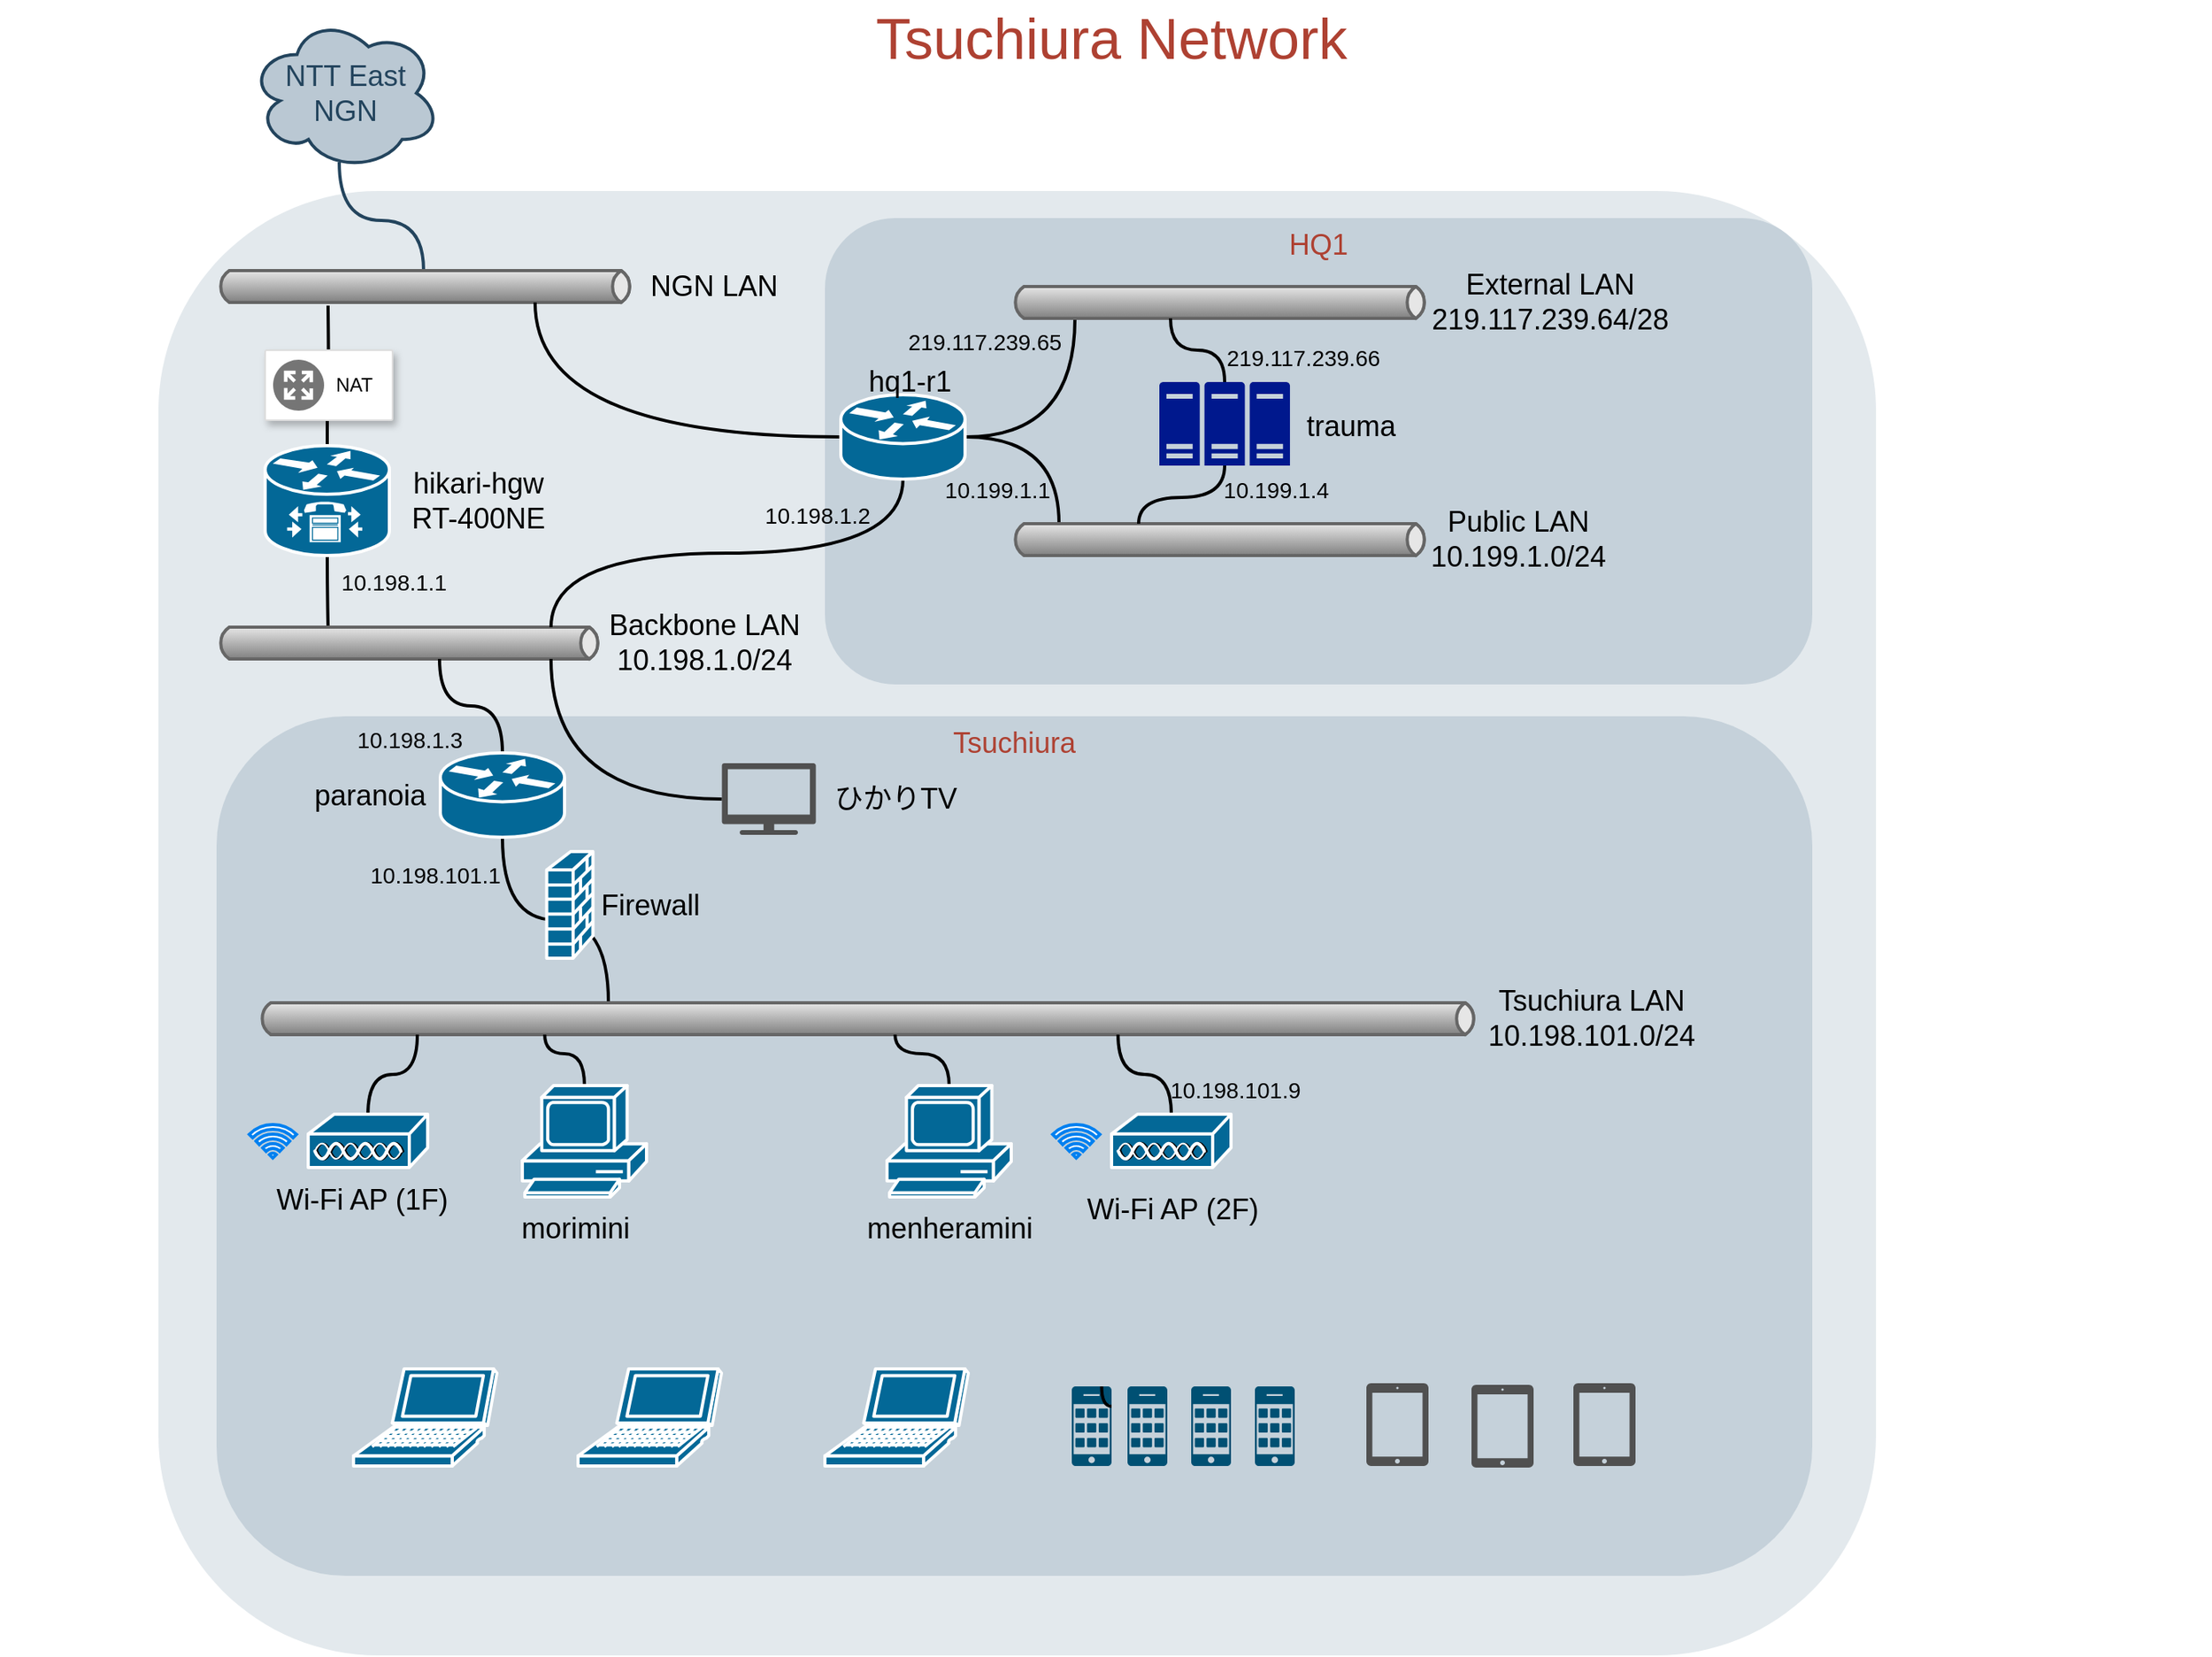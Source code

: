 <mxfile version="20.2.3" type="github">
  <diagram id="a45cf8ec-cd66-6f27-3ac3-be6e809c9e4a" name="Page-1">
    <mxGraphModel dx="1426" dy="820" grid="1" gridSize="10" guides="1" tooltips="1" connect="1" arrows="1" fold="1" page="1" pageScale="1" pageWidth="827" pageHeight="1169" background="none" math="0" shadow="0">
      <root>
        <mxCell id="0" />
        <mxCell id="1" parent="0" />
        <mxCell id="3" value="" style="rounded=1;whiteSpace=wrap;html=1;shadow=0;strokeColor=none;fillColor=#BAC8D3;gradientColor=none;fontSize=18;fontColor=#F08705;opacity=40;fontStyle=0;strokeWidth=3;" parent="1" vertex="1">
          <mxGeometry x="221.5" y="170" width="1078.5" height="920" as="geometry" />
        </mxCell>
        <mxCell id="4" value="HQ1" style="rounded=1;whiteSpace=wrap;html=1;shadow=0;strokeColor=none;fillColor=#BAC8D3;gradientColor=none;fontSize=18;fontColor=#AE4132;verticalAlign=top;opacity=70;fontStyle=0;strokeWidth=3;" parent="1" vertex="1">
          <mxGeometry x="640" y="187" width="620" height="293" as="geometry" />
        </mxCell>
        <mxCell id="5" value="Tsuchiura" style="rounded=1;whiteSpace=wrap;html=1;shadow=0;strokeColor=none;fillColor=#BAC8D3;gradientColor=none;fontSize=18;fontColor=#AE4132;verticalAlign=top;fontStyle=0;opacity=70;strokeWidth=3;" parent="1" vertex="1">
          <mxGeometry x="258" y="500" width="1002" height="540" as="geometry" />
        </mxCell>
        <mxCell id="49" value="&lt;div&gt;NTT East&lt;/div&gt;&lt;div&gt;NGN&lt;br&gt;&lt;/div&gt;" style="ellipse;shape=cloud;whiteSpace=wrap;html=1;shadow=0;strokeColor=#23445D;fillColor=#BAC8D3;gradientColor=none;fontSize=18;fontColor=#23445D;fontStyle=0;gradientDirection=north;strokeWidth=2;" parent="1" vertex="1">
          <mxGeometry x="278.5" y="60" width="120" height="97" as="geometry" />
        </mxCell>
        <mxCell id="115" style="edgeStyle=orthogonalEdgeStyle;html=1;startArrow=none;startFill=0;endArrow=none;endFill=0;fontSize=18;fontColor=#F08705;strokeColor=#23445D;strokeWidth=2;fontStyle=0;entryX=0.471;entryY=0.948;entryDx=0;entryDy=0;entryPerimeter=0;exitX=0;exitY=0;exitDx=130;exitDy=0;exitPerimeter=0;curved=1;" parent="1" source="m5FgOGLgWKNUPv2Rc4Aq-174" target="49" edge="1">
          <mxGeometry relative="1" as="geometry">
            <mxPoint x="330" y="260" as="sourcePoint" />
            <mxPoint x="271.5" y="226.5" as="targetPoint" />
          </mxGeometry>
        </mxCell>
        <mxCell id="168" value="Tsuchiura Network" style="text;html=1;strokeColor=none;fillColor=none;align=center;verticalAlign=middle;whiteSpace=wrap;overflow=hidden;shadow=0;fontSize=36;fontColor=#AE4132;fontStyle=0" parent="1" vertex="1">
          <mxGeometry x="130" y="50" width="1380" height="45" as="geometry" />
        </mxCell>
        <mxCell id="171" style="edgeStyle=orthogonalEdgeStyle;rounded=0;jumpStyle=none;html=1;exitX=0;exitY=0.5;entryX=0;entryY=0.5;shadow=0;labelBackgroundColor=none;startArrow=none;startFill=0;endArrow=classic;endFill=1;endSize=6;jettySize=auto;orthogonalLoop=1;strokeColor=#23445D;strokeWidth=2;fillColor=#F08705;fontFamily=Helvetica;fontSize=14;fontColor=#F08705;align=left;fontStyle=0" parent="1" source="168" target="168" edge="1">
          <mxGeometry relative="1" as="geometry" />
        </mxCell>
        <mxCell id="m5FgOGLgWKNUPv2Rc4Aq-177" style="edgeStyle=orthogonalEdgeStyle;orthogonalLoop=1;jettySize=auto;html=1;entryX=0;entryY=1;entryDx=70;entryDy=0;entryPerimeter=0;fontSize=18;endArrow=none;endFill=0;strokeWidth=2;curved=1;" edge="1" parent="1" source="m5FgOGLgWKNUPv2Rc4Aq-173">
          <mxGeometry relative="1" as="geometry">
            <mxPoint x="327.5" y="275.5" as="sourcePoint" />
            <mxPoint x="328" y="242" as="targetPoint" />
          </mxGeometry>
        </mxCell>
        <mxCell id="m5FgOGLgWKNUPv2Rc4Aq-180" style="edgeStyle=orthogonalEdgeStyle;orthogonalLoop=1;jettySize=auto;html=1;exitX=0.5;exitY=1;exitDx=0;exitDy=0;exitPerimeter=0;entryX=0;entryY=0;entryDx=70;entryDy=0;entryPerimeter=0;fontSize=18;endArrow=none;endFill=0;strokeWidth=2;curved=1;" edge="1" parent="1" source="m5FgOGLgWKNUPv2Rc4Aq-173" target="m5FgOGLgWKNUPv2Rc4Aq-179">
          <mxGeometry relative="1" as="geometry" />
        </mxCell>
        <mxCell id="m5FgOGLgWKNUPv2Rc4Aq-173" value="" style="shape=mxgraph.cisco.routers.ip_telephony_router;sketch=0;html=1;pointerEvents=1;dashed=0;fillColor=#036897;strokeColor=#ffffff;strokeWidth=2;verticalLabelPosition=bottom;verticalAlign=top;align=center;outlineConnect=0;" vertex="1" parent="1">
          <mxGeometry x="288.5" y="330" width="78" height="69" as="geometry" />
        </mxCell>
        <mxCell id="m5FgOGLgWKNUPv2Rc4Aq-174" value="" style="strokeWidth=2;strokeColor=#666666;dashed=0;align=center;html=1;fontSize=8;shape=mxgraph.eip.messageChannel;shadow=0;fillColor=#FFFFFF;gradientColor=none;fontColor=#F08705;fontStyle=0" vertex="1" parent="1">
          <mxGeometry x="258" y="220" width="262" height="20" as="geometry" />
        </mxCell>
        <mxCell id="m5FgOGLgWKNUPv2Rc4Aq-176" value="&lt;font style=&quot;font-size: 18px;&quot;&gt;NGN LAN&lt;/font&gt;" style="text;html=1;resizable=0;autosize=1;align=center;verticalAlign=middle;points=[];fillColor=none;strokeColor=none;rounded=0;" vertex="1" parent="1">
          <mxGeometry x="520" y="210" width="100" height="40" as="geometry" />
        </mxCell>
        <mxCell id="m5FgOGLgWKNUPv2Rc4Aq-179" value="" style="strokeWidth=2;strokeColor=#666666;dashed=0;align=center;html=1;fontSize=8;shape=mxgraph.eip.messageChannel;shadow=0;fillColor=#FFFFFF;gradientColor=none;fontColor=#F08705;fontStyle=0" vertex="1" parent="1">
          <mxGeometry x="258" y="444" width="242" height="20" as="geometry" />
        </mxCell>
        <mxCell id="m5FgOGLgWKNUPv2Rc4Aq-184" style="edgeStyle=orthogonalEdgeStyle;curved=1;orthogonalLoop=1;jettySize=auto;html=1;exitX=0;exitY=0.5;exitDx=0;exitDy=0;exitPerimeter=0;entryX=0;entryY=1;entryDx=200;entryDy=0;entryPerimeter=0;fontSize=18;endArrow=none;endFill=0;strokeWidth=2;" edge="1" parent="1" source="m5FgOGLgWKNUPv2Rc4Aq-183" target="m5FgOGLgWKNUPv2Rc4Aq-174">
          <mxGeometry relative="1" as="geometry" />
        </mxCell>
        <mxCell id="m5FgOGLgWKNUPv2Rc4Aq-185" style="edgeStyle=orthogonalEdgeStyle;curved=1;orthogonalLoop=1;jettySize=auto;html=1;exitX=0.5;exitY=1;exitDx=0;exitDy=0;exitPerimeter=0;entryX=0;entryY=0;entryDx=210;entryDy=0;entryPerimeter=0;fontSize=18;endArrow=none;endFill=0;strokeWidth=2;" edge="1" parent="1" source="m5FgOGLgWKNUPv2Rc4Aq-183" target="m5FgOGLgWKNUPv2Rc4Aq-179">
          <mxGeometry relative="1" as="geometry" />
        </mxCell>
        <mxCell id="m5FgOGLgWKNUPv2Rc4Aq-208" style="edgeStyle=orthogonalEdgeStyle;curved=1;orthogonalLoop=1;jettySize=auto;html=1;exitX=1;exitY=0.5;exitDx=0;exitDy=0;exitPerimeter=0;entryX=0;entryY=1;entryDx=40;entryDy=0;entryPerimeter=0;fontSize=18;endArrow=none;endFill=0;strokeWidth=2;" edge="1" parent="1" source="m5FgOGLgWKNUPv2Rc4Aq-183" target="m5FgOGLgWKNUPv2Rc4Aq-206">
          <mxGeometry relative="1" as="geometry" />
        </mxCell>
        <mxCell id="m5FgOGLgWKNUPv2Rc4Aq-217" style="edgeStyle=orthogonalEdgeStyle;curved=1;orthogonalLoop=1;jettySize=auto;html=1;exitX=1;exitY=0.5;exitDx=0;exitDy=0;exitPerimeter=0;entryX=0;entryY=0;entryDx=30;entryDy=0;entryPerimeter=0;fontSize=18;endArrow=none;endFill=0;strokeWidth=2;" edge="1" parent="1" source="m5FgOGLgWKNUPv2Rc4Aq-183" target="m5FgOGLgWKNUPv2Rc4Aq-215">
          <mxGeometry relative="1" as="geometry" />
        </mxCell>
        <mxCell id="m5FgOGLgWKNUPv2Rc4Aq-183" value="" style="shape=mxgraph.cisco.routers.router;sketch=0;html=1;pointerEvents=1;dashed=0;fillColor=#036897;strokeColor=#ffffff;strokeWidth=2;verticalLabelPosition=bottom;verticalAlign=top;align=center;outlineConnect=0;fontSize=18;" vertex="1" parent="1">
          <mxGeometry x="650" y="298" width="78" height="53" as="geometry" />
        </mxCell>
        <mxCell id="m5FgOGLgWKNUPv2Rc4Aq-187" style="edgeStyle=orthogonalEdgeStyle;curved=1;orthogonalLoop=1;jettySize=auto;html=1;entryX=0;entryY=1;entryDx=140;entryDy=0;entryPerimeter=0;fontSize=18;endArrow=none;endFill=0;strokeWidth=2;" edge="1" parent="1" source="m5FgOGLgWKNUPv2Rc4Aq-186" target="m5FgOGLgWKNUPv2Rc4Aq-179">
          <mxGeometry relative="1" as="geometry" />
        </mxCell>
        <mxCell id="m5FgOGLgWKNUPv2Rc4Aq-189" style="edgeStyle=orthogonalEdgeStyle;curved=1;orthogonalLoop=1;jettySize=auto;html=1;exitX=0.5;exitY=1;exitDx=0;exitDy=0;exitPerimeter=0;entryX=0;entryY=0;entryDx=220;entryDy=0;entryPerimeter=0;fontSize=18;endArrow=none;endFill=0;strokeWidth=2;" edge="1" parent="1" source="m5FgOGLgWKNUPv2Rc4Aq-186" target="m5FgOGLgWKNUPv2Rc4Aq-188">
          <mxGeometry relative="1" as="geometry" />
        </mxCell>
        <mxCell id="m5FgOGLgWKNUPv2Rc4Aq-186" value="" style="shape=mxgraph.cisco.routers.router;sketch=0;html=1;pointerEvents=1;dashed=0;fillColor=#036897;strokeColor=#ffffff;strokeWidth=2;verticalLabelPosition=bottom;verticalAlign=top;align=center;outlineConnect=0;fontSize=18;" vertex="1" parent="1">
          <mxGeometry x="398.5" y="523" width="78" height="53" as="geometry" />
        </mxCell>
        <mxCell id="m5FgOGLgWKNUPv2Rc4Aq-188" value="" style="strokeWidth=2;strokeColor=#666666;dashed=0;align=center;html=1;fontSize=8;shape=mxgraph.eip.messageChannel;shadow=0;fillColor=#FFFFFF;gradientColor=none;fontColor=#F08705;fontStyle=0" vertex="1" parent="1">
          <mxGeometry x="284.05" y="680" width="765.95" height="20" as="geometry" />
        </mxCell>
        <mxCell id="m5FgOGLgWKNUPv2Rc4Aq-190" value="&lt;div&gt;&lt;font style=&quot;font-size: 18px;&quot;&gt;Tsuchiura LAN&lt;/font&gt;&lt;/div&gt;&lt;div&gt;&lt;font style=&quot;font-size: 18px;&quot;&gt;10.198.101.0/24&lt;br&gt;&lt;/font&gt;&lt;/div&gt;" style="text;html=1;resizable=0;autosize=1;align=center;verticalAlign=middle;points=[];fillColor=none;strokeColor=none;rounded=0;" vertex="1" parent="1">
          <mxGeometry x="1046" y="660" width="150" height="60" as="geometry" />
        </mxCell>
        <mxCell id="m5FgOGLgWKNUPv2Rc4Aq-192" value="&lt;div&gt;&lt;font style=&quot;font-size: 18px;&quot;&gt;Backbone LAN&lt;/font&gt;&lt;/div&gt;&lt;div&gt;&lt;font style=&quot;font-size: 18px;&quot;&gt;10.198.1.0/24&lt;br&gt;&lt;/font&gt;&lt;/div&gt;" style="text;html=1;resizable=0;autosize=1;align=center;verticalAlign=middle;points=[];fillColor=none;strokeColor=none;rounded=0;" vertex="1" parent="1">
          <mxGeometry x="494.3" y="424" width="140" height="60" as="geometry" />
        </mxCell>
        <mxCell id="m5FgOGLgWKNUPv2Rc4Aq-199" style="edgeStyle=orthogonalEdgeStyle;curved=1;orthogonalLoop=1;jettySize=auto;html=1;exitX=0.5;exitY=0;exitDx=0;exitDy=0;exitPerimeter=0;entryX=0;entryY=1;entryDx=100;entryDy=0;entryPerimeter=0;fontSize=18;endArrow=none;endFill=0;strokeWidth=2;" edge="1" parent="1" source="m5FgOGLgWKNUPv2Rc4Aq-194" target="m5FgOGLgWKNUPv2Rc4Aq-188">
          <mxGeometry relative="1" as="geometry" />
        </mxCell>
        <mxCell id="m5FgOGLgWKNUPv2Rc4Aq-194" value="" style="shape=mxgraph.cisco.misc.access_point;html=1;pointerEvents=1;dashed=0;fillColor=#036897;strokeColor=#ffffff;strokeWidth=2;verticalLabelPosition=bottom;verticalAlign=top;align=center;outlineConnect=0;fontSize=18;" vertex="1" parent="1">
          <mxGeometry x="315.55" y="750" width="75" height="34" as="geometry" />
        </mxCell>
        <mxCell id="m5FgOGLgWKNUPv2Rc4Aq-197" value="" style="html=1;verticalLabelPosition=bottom;align=center;labelBackgroundColor=#ffffff;verticalAlign=top;strokeWidth=2;strokeColor=#0080F0;shadow=0;dashed=0;shape=mxgraph.ios7.icons.wifi;pointerEvents=1;fontSize=18;" vertex="1" parent="1">
          <mxGeometry x="278.5" y="756.5" width="29.7" height="21" as="geometry" />
        </mxCell>
        <mxCell id="m5FgOGLgWKNUPv2Rc4Aq-198" value="Wi-Fi AP (1F)" style="text;html=1;resizable=0;autosize=1;align=center;verticalAlign=middle;points=[];fillColor=none;strokeColor=none;rounded=0;fontSize=18;" vertex="1" parent="1">
          <mxGeometry x="284.05" y="784" width="130" height="40" as="geometry" />
        </mxCell>
        <mxCell id="m5FgOGLgWKNUPv2Rc4Aq-232" style="edgeStyle=orthogonalEdgeStyle;curved=1;orthogonalLoop=1;jettySize=auto;html=1;exitX=0.5;exitY=0;exitDx=0;exitDy=0;exitPerimeter=0;entryX=0;entryY=1;entryDx=540;entryDy=0;entryPerimeter=0;fontSize=18;endArrow=none;endFill=0;strokeWidth=2;" edge="1" parent="1" source="m5FgOGLgWKNUPv2Rc4Aq-200" target="m5FgOGLgWKNUPv2Rc4Aq-188">
          <mxGeometry relative="1" as="geometry" />
        </mxCell>
        <mxCell id="m5FgOGLgWKNUPv2Rc4Aq-200" value="" style="shape=mxgraph.cisco.misc.access_point;html=1;pointerEvents=1;dashed=0;fillColor=#036897;strokeColor=#ffffff;strokeWidth=2;verticalLabelPosition=bottom;verticalAlign=top;align=center;outlineConnect=0;fontSize=18;" vertex="1" parent="1">
          <mxGeometry x="820" y="750" width="75" height="34" as="geometry" />
        </mxCell>
        <mxCell id="m5FgOGLgWKNUPv2Rc4Aq-202" value="Wi-Fi AP (2F)" style="text;html=1;resizable=0;autosize=1;align=center;verticalAlign=middle;points=[];fillColor=none;strokeColor=none;rounded=0;fontSize=18;" vertex="1" parent="1">
          <mxGeometry x="792.5" y="790" width="130" height="40" as="geometry" />
        </mxCell>
        <mxCell id="m5FgOGLgWKNUPv2Rc4Aq-203" value="" style="html=1;verticalLabelPosition=bottom;align=center;labelBackgroundColor=#ffffff;verticalAlign=top;strokeWidth=2;strokeColor=#0080F0;shadow=0;dashed=0;shape=mxgraph.ios7.icons.wifi;pointerEvents=1;fontSize=18;" vertex="1" parent="1">
          <mxGeometry x="783" y="756.5" width="29.7" height="21" as="geometry" />
        </mxCell>
        <mxCell id="m5FgOGLgWKNUPv2Rc4Aq-204" value="&lt;font style=&quot;font-size: 18px;&quot;&gt;paranoia&lt;/font&gt;" style="text;html=1;resizable=0;autosize=1;align=center;verticalAlign=middle;points=[];fillColor=none;strokeColor=none;rounded=0;" vertex="1" parent="1">
          <mxGeometry x="308.5" y="529.5" width="90" height="40" as="geometry" />
        </mxCell>
        <mxCell id="m5FgOGLgWKNUPv2Rc4Aq-205" value="hq1-r1" style="text;html=1;resizable=0;autosize=1;align=center;verticalAlign=middle;points=[];fillColor=none;strokeColor=none;rounded=0;fontSize=18;" vertex="1" parent="1">
          <mxGeometry x="653" y="270" width="80" height="40" as="geometry" />
        </mxCell>
        <mxCell id="m5FgOGLgWKNUPv2Rc4Aq-206" value="" style="strokeWidth=2;strokeColor=#666666;dashed=0;align=center;html=1;fontSize=8;shape=mxgraph.eip.messageChannel;shadow=0;fillColor=#FFFFFF;gradientColor=none;fontColor=#F08705;fontStyle=0" vertex="1" parent="1">
          <mxGeometry x="757" y="230" width="262" height="20" as="geometry" />
        </mxCell>
        <mxCell id="m5FgOGLgWKNUPv2Rc4Aq-207" value="&lt;div&gt;External LAN&lt;/div&gt;&lt;div&gt;219.117.239.64/28&lt;br&gt;&lt;/div&gt;" style="text;html=1;resizable=0;autosize=1;align=center;verticalAlign=middle;points=[];fillColor=none;strokeColor=none;rounded=0;fontSize=18;" vertex="1" parent="1">
          <mxGeometry x="1010" y="210" width="170" height="60" as="geometry" />
        </mxCell>
        <mxCell id="m5FgOGLgWKNUPv2Rc4Aq-209" value="&lt;div&gt;hikari-hgw&lt;/div&gt;&lt;div&gt;RT-400NE&lt;br&gt;&lt;/div&gt;" style="text;html=1;resizable=0;autosize=1;align=center;verticalAlign=middle;points=[];fillColor=none;strokeColor=none;rounded=0;fontSize=18;" vertex="1" parent="1">
          <mxGeometry x="366.5" y="334.5" width="110" height="60" as="geometry" />
        </mxCell>
        <mxCell id="m5FgOGLgWKNUPv2Rc4Aq-210" value="" style="shape=mxgraph.cisco.security.firewall;sketch=0;html=1;pointerEvents=1;dashed=0;fillColor=#036897;strokeColor=#ffffff;strokeWidth=2;verticalLabelPosition=bottom;verticalAlign=top;align=center;outlineConnect=0;fontSize=18;" vertex="1" parent="1">
          <mxGeometry x="465.3" y="585" width="29" height="67" as="geometry" />
        </mxCell>
        <mxCell id="m5FgOGLgWKNUPv2Rc4Aq-211" value="" style="strokeColor=#dddddd;shadow=1;strokeWidth=1;rounded=1;absoluteArcSize=1;arcSize=2;fontSize=18;" vertex="1" parent="1">
          <mxGeometry x="288.5" y="270" width="80" height="44" as="geometry" />
        </mxCell>
        <mxCell id="m5FgOGLgWKNUPv2Rc4Aq-212" value="NAT" style="sketch=0;dashed=0;connectable=0;html=1;fillColor=#757575;strokeColor=none;shape=mxgraph.gcp2.nat;part=1;labelPosition=right;verticalLabelPosition=middle;align=left;verticalAlign=middle;spacingLeft=5;fontSize=12;" vertex="1" parent="m5FgOGLgWKNUPv2Rc4Aq-211">
          <mxGeometry y="0.5" width="32" height="32" relative="1" as="geometry">
            <mxPoint x="5" y="-16" as="offset" />
          </mxGeometry>
        </mxCell>
        <mxCell id="m5FgOGLgWKNUPv2Rc4Aq-214" value="&lt;font style=&quot;font-size: 14px;&quot;&gt;10.198.1.1&lt;/font&gt;" style="text;html=1;resizable=0;autosize=1;align=center;verticalAlign=middle;points=[];fillColor=none;strokeColor=none;rounded=0;fontSize=18;" vertex="1" parent="1">
          <mxGeometry x="324" y="394.5" width="90" height="40" as="geometry" />
        </mxCell>
        <mxCell id="m5FgOGLgWKNUPv2Rc4Aq-215" value="" style="strokeWidth=2;strokeColor=#666666;dashed=0;align=center;html=1;fontSize=8;shape=mxgraph.eip.messageChannel;shadow=0;fillColor=#FFFFFF;gradientColor=none;fontColor=#F08705;fontStyle=0" vertex="1" parent="1">
          <mxGeometry x="757" y="379" width="262" height="20" as="geometry" />
        </mxCell>
        <mxCell id="m5FgOGLgWKNUPv2Rc4Aq-216" value="&lt;div&gt;Public LAN&lt;/div&gt;&lt;div&gt;10.199.1.0/24&lt;br&gt;&lt;/div&gt;" style="text;html=1;resizable=0;autosize=1;align=center;verticalAlign=middle;points=[];fillColor=none;strokeColor=none;rounded=0;fontSize=18;" vertex="1" parent="1">
          <mxGeometry x="1010" y="359" width="130" height="60" as="geometry" />
        </mxCell>
        <mxCell id="m5FgOGLgWKNUPv2Rc4Aq-219" style="edgeStyle=orthogonalEdgeStyle;curved=1;orthogonalLoop=1;jettySize=auto;html=1;exitX=0.5;exitY=0;exitDx=0;exitDy=0;exitPerimeter=0;entryX=0;entryY=1;entryDx=100;entryDy=0;entryPerimeter=0;fontSize=18;endArrow=none;endFill=0;strokeWidth=2;" edge="1" parent="1" source="m5FgOGLgWKNUPv2Rc4Aq-218" target="m5FgOGLgWKNUPv2Rc4Aq-206">
          <mxGeometry relative="1" as="geometry" />
        </mxCell>
        <mxCell id="m5FgOGLgWKNUPv2Rc4Aq-220" style="edgeStyle=orthogonalEdgeStyle;curved=1;orthogonalLoop=1;jettySize=auto;html=1;exitX=0.5;exitY=1;exitDx=0;exitDy=0;exitPerimeter=0;entryX=0;entryY=0;entryDx=80;entryDy=0;entryPerimeter=0;fontSize=18;endArrow=none;endFill=0;strokeWidth=2;" edge="1" parent="1" source="m5FgOGLgWKNUPv2Rc4Aq-218" target="m5FgOGLgWKNUPv2Rc4Aq-215">
          <mxGeometry relative="1" as="geometry" />
        </mxCell>
        <mxCell id="m5FgOGLgWKNUPv2Rc4Aq-218" value="" style="sketch=0;aspect=fixed;pointerEvents=1;shadow=0;dashed=0;html=1;strokeColor=none;labelPosition=center;verticalLabelPosition=bottom;verticalAlign=top;align=center;fillColor=#00188D;shape=mxgraph.mscae.enterprise.server_farm;fontSize=18;" vertex="1" parent="1">
          <mxGeometry x="850" y="290" width="82.03" height="52.5" as="geometry" />
        </mxCell>
        <mxCell id="m5FgOGLgWKNUPv2Rc4Aq-221" value="trauma" style="text;html=1;resizable=0;autosize=1;align=center;verticalAlign=middle;points=[];fillColor=none;strokeColor=none;rounded=0;fontSize=18;" vertex="1" parent="1">
          <mxGeometry x="930" y="298" width="80" height="40" as="geometry" />
        </mxCell>
        <mxCell id="m5FgOGLgWKNUPv2Rc4Aq-233" style="edgeStyle=orthogonalEdgeStyle;curved=1;orthogonalLoop=1;jettySize=auto;html=1;exitX=0.5;exitY=0;exitDx=0;exitDy=0;exitPerimeter=0;entryX=0;entryY=1;entryDx=180;entryDy=0;entryPerimeter=0;fontSize=18;endArrow=none;endFill=0;strokeWidth=2;" edge="1" parent="1" source="m5FgOGLgWKNUPv2Rc4Aq-222" target="m5FgOGLgWKNUPv2Rc4Aq-188">
          <mxGeometry relative="1" as="geometry" />
        </mxCell>
        <mxCell id="m5FgOGLgWKNUPv2Rc4Aq-222" value="" style="shape=mxgraph.cisco.computers_and_peripherals.pc;sketch=0;html=1;pointerEvents=1;dashed=0;fillColor=#036897;strokeColor=#ffffff;strokeWidth=2;verticalLabelPosition=bottom;verticalAlign=top;align=center;outlineConnect=0;fontSize=18;" vertex="1" parent="1">
          <mxGeometry x="450" y="732" width="78" height="70" as="geometry" />
        </mxCell>
        <mxCell id="m5FgOGLgWKNUPv2Rc4Aq-231" style="edgeStyle=orthogonalEdgeStyle;curved=1;orthogonalLoop=1;jettySize=auto;html=1;exitX=0.5;exitY=0;exitDx=0;exitDy=0;exitPerimeter=0;entryX=0;entryY=1;entryDx=400;entryDy=0;entryPerimeter=0;fontSize=18;endArrow=none;endFill=0;strokeWidth=2;" edge="1" parent="1" source="m5FgOGLgWKNUPv2Rc4Aq-224" target="m5FgOGLgWKNUPv2Rc4Aq-188">
          <mxGeometry relative="1" as="geometry" />
        </mxCell>
        <mxCell id="m5FgOGLgWKNUPv2Rc4Aq-224" value="" style="shape=mxgraph.cisco.computers_and_peripherals.pc;sketch=0;html=1;pointerEvents=1;dashed=0;fillColor=#036897;strokeColor=#ffffff;strokeWidth=2;verticalLabelPosition=bottom;verticalAlign=top;align=center;outlineConnect=0;fontSize=18;" vertex="1" parent="1">
          <mxGeometry x="679" y="732" width="78" height="70" as="geometry" />
        </mxCell>
        <mxCell id="m5FgOGLgWKNUPv2Rc4Aq-225" value="morimini" style="text;html=1;resizable=0;autosize=1;align=center;verticalAlign=middle;points=[];fillColor=none;strokeColor=none;rounded=0;fontSize=18;" vertex="1" parent="1">
          <mxGeometry x="438" y="802" width="90" height="40" as="geometry" />
        </mxCell>
        <mxCell id="m5FgOGLgWKNUPv2Rc4Aq-226" value="menheramini" style="text;html=1;resizable=0;autosize=1;align=center;verticalAlign=middle;points=[];fillColor=none;strokeColor=none;rounded=0;fontSize=18;" vertex="1" parent="1">
          <mxGeometry x="653" y="802" width="130" height="40" as="geometry" />
        </mxCell>
        <mxCell id="m5FgOGLgWKNUPv2Rc4Aq-229" style="edgeStyle=orthogonalEdgeStyle;curved=1;orthogonalLoop=1;jettySize=auto;html=1;entryX=0;entryY=1;entryDx=210;entryDy=0;entryPerimeter=0;fontSize=18;endArrow=none;endFill=0;strokeWidth=2;" edge="1" parent="1" source="m5FgOGLgWKNUPv2Rc4Aq-227" target="m5FgOGLgWKNUPv2Rc4Aq-179">
          <mxGeometry relative="1" as="geometry" />
        </mxCell>
        <mxCell id="m5FgOGLgWKNUPv2Rc4Aq-227" value="" style="sketch=0;pointerEvents=1;shadow=0;dashed=0;html=1;strokeColor=none;fillColor=#505050;labelPosition=center;verticalLabelPosition=bottom;verticalAlign=top;outlineConnect=0;align=center;shape=mxgraph.office.devices.tv;fontSize=18;" vertex="1" parent="1">
          <mxGeometry x="575.3" y="529.5" width="59" height="45" as="geometry" />
        </mxCell>
        <mxCell id="m5FgOGLgWKNUPv2Rc4Aq-230" value="ひかりTV" style="text;html=1;resizable=0;autosize=1;align=center;verticalAlign=middle;points=[];fillColor=none;strokeColor=none;rounded=0;fontSize=18;" vertex="1" parent="1">
          <mxGeometry x="634.3" y="532" width="100" height="40" as="geometry" />
        </mxCell>
        <mxCell id="m5FgOGLgWKNUPv2Rc4Aq-234" value="" style="shape=mxgraph.cisco.computers_and_peripherals.laptop;html=1;pointerEvents=1;dashed=0;fillColor=#036897;strokeColor=#ffffff;strokeWidth=2;verticalLabelPosition=bottom;verticalAlign=top;align=center;outlineConnect=0;fontSize=18;" vertex="1" parent="1">
          <mxGeometry x="344" y="910" width="90" height="61" as="geometry" />
        </mxCell>
        <mxCell id="m5FgOGLgWKNUPv2Rc4Aq-235" value="" style="shape=mxgraph.cisco.computers_and_peripherals.laptop;html=1;pointerEvents=1;dashed=0;fillColor=#036897;strokeColor=#ffffff;strokeWidth=2;verticalLabelPosition=bottom;verticalAlign=top;align=center;outlineConnect=0;fontSize=18;" vertex="1" parent="1">
          <mxGeometry x="485" y="910" width="90" height="61" as="geometry" />
        </mxCell>
        <mxCell id="m5FgOGLgWKNUPv2Rc4Aq-236" value="" style="shape=mxgraph.cisco.computers_and_peripherals.laptop;html=1;pointerEvents=1;dashed=0;fillColor=#036897;strokeColor=#ffffff;strokeWidth=2;verticalLabelPosition=bottom;verticalAlign=top;align=center;outlineConnect=0;fontSize=18;" vertex="1" parent="1">
          <mxGeometry x="640" y="910" width="90" height="61" as="geometry" />
        </mxCell>
        <mxCell id="m5FgOGLgWKNUPv2Rc4Aq-237" value="" style="sketch=0;points=[[0.015,0.015,0],[0.985,0.015,0],[0.985,0.985,0],[0.015,0.985,0],[0.25,0,0],[0.5,0,0],[0.75,0,0],[1,0.25,0],[1,0.5,0],[1,0.75,0],[0.75,1,0],[0.5,1,0],[0.25,1,0],[0,0.75,0],[0,0.5,0],[0,0.25,0]];verticalLabelPosition=bottom;html=1;verticalAlign=top;aspect=fixed;align=center;pointerEvents=1;shape=mxgraph.cisco19.cell_phone;fillColor=#005073;strokeColor=none;fontSize=18;" vertex="1" parent="1">
          <mxGeometry x="795" y="921" width="25" height="50" as="geometry" />
        </mxCell>
        <mxCell id="m5FgOGLgWKNUPv2Rc4Aq-238" style="edgeStyle=orthogonalEdgeStyle;curved=1;orthogonalLoop=1;jettySize=auto;html=1;exitX=1;exitY=0.25;exitDx=0;exitDy=0;exitPerimeter=0;entryX=0.75;entryY=0;entryDx=0;entryDy=0;entryPerimeter=0;fontSize=18;endArrow=none;endFill=0;strokeWidth=2;" edge="1" parent="1" source="m5FgOGLgWKNUPv2Rc4Aq-237" target="m5FgOGLgWKNUPv2Rc4Aq-237">
          <mxGeometry relative="1" as="geometry" />
        </mxCell>
        <mxCell id="m5FgOGLgWKNUPv2Rc4Aq-239" value="" style="sketch=0;points=[[0.015,0.015,0],[0.985,0.015,0],[0.985,0.985,0],[0.015,0.985,0],[0.25,0,0],[0.5,0,0],[0.75,0,0],[1,0.25,0],[1,0.5,0],[1,0.75,0],[0.75,1,0],[0.5,1,0],[0.25,1,0],[0,0.75,0],[0,0.5,0],[0,0.25,0]];verticalLabelPosition=bottom;html=1;verticalAlign=top;aspect=fixed;align=center;pointerEvents=1;shape=mxgraph.cisco19.cell_phone;fillColor=#005073;strokeColor=none;fontSize=18;" vertex="1" parent="1">
          <mxGeometry x="830" y="921" width="25" height="50" as="geometry" />
        </mxCell>
        <mxCell id="m5FgOGLgWKNUPv2Rc4Aq-240" value="" style="sketch=0;points=[[0.015,0.015,0],[0.985,0.015,0],[0.985,0.985,0],[0.015,0.985,0],[0.25,0,0],[0.5,0,0],[0.75,0,0],[1,0.25,0],[1,0.5,0],[1,0.75,0],[0.75,1,0],[0.5,1,0],[0.25,1,0],[0,0.75,0],[0,0.5,0],[0,0.25,0]];verticalLabelPosition=bottom;html=1;verticalAlign=top;aspect=fixed;align=center;pointerEvents=1;shape=mxgraph.cisco19.cell_phone;fillColor=#005073;strokeColor=none;fontSize=18;" vertex="1" parent="1">
          <mxGeometry x="870" y="921" width="25" height="50" as="geometry" />
        </mxCell>
        <mxCell id="m5FgOGLgWKNUPv2Rc4Aq-241" value="" style="sketch=0;points=[[0.015,0.015,0],[0.985,0.015,0],[0.985,0.985,0],[0.015,0.985,0],[0.25,0,0],[0.5,0,0],[0.75,0,0],[1,0.25,0],[1,0.5,0],[1,0.75,0],[0.75,1,0],[0.5,1,0],[0.25,1,0],[0,0.75,0],[0,0.5,0],[0,0.25,0]];verticalLabelPosition=bottom;html=1;verticalAlign=top;aspect=fixed;align=center;pointerEvents=1;shape=mxgraph.cisco19.cell_phone;fillColor=#005073;strokeColor=none;fontSize=18;" vertex="1" parent="1">
          <mxGeometry x="910" y="921" width="25" height="50" as="geometry" />
        </mxCell>
        <mxCell id="m5FgOGLgWKNUPv2Rc4Aq-242" value="" style="sketch=0;pointerEvents=1;shadow=0;dashed=0;html=1;strokeColor=none;fillColor=#505050;labelPosition=center;verticalLabelPosition=bottom;verticalAlign=top;outlineConnect=0;align=center;shape=mxgraph.office.devices.tablet_ipad;fontSize=18;" vertex="1" parent="1">
          <mxGeometry x="980" y="919" width="39" height="52" as="geometry" />
        </mxCell>
        <mxCell id="m5FgOGLgWKNUPv2Rc4Aq-243" value="" style="sketch=0;pointerEvents=1;shadow=0;dashed=0;html=1;strokeColor=none;fillColor=#505050;labelPosition=center;verticalLabelPosition=bottom;verticalAlign=top;outlineConnect=0;align=center;shape=mxgraph.office.devices.tablet_ipad;fontSize=18;" vertex="1" parent="1">
          <mxGeometry x="1046" y="920" width="39" height="52" as="geometry" />
        </mxCell>
        <mxCell id="m5FgOGLgWKNUPv2Rc4Aq-244" value="" style="sketch=0;pointerEvents=1;shadow=0;dashed=0;html=1;strokeColor=none;fillColor=#505050;labelPosition=center;verticalLabelPosition=bottom;verticalAlign=top;outlineConnect=0;align=center;shape=mxgraph.office.devices.tablet_ipad;fontSize=18;" vertex="1" parent="1">
          <mxGeometry x="1110" y="919" width="39" height="52" as="geometry" />
        </mxCell>
        <mxCell id="m5FgOGLgWKNUPv2Rc4Aq-245" value="Firewall" style="text;html=1;resizable=0;autosize=1;align=center;verticalAlign=middle;points=[];fillColor=none;strokeColor=none;rounded=0;fontSize=18;" vertex="1" parent="1">
          <mxGeometry x="485.3" y="598.5" width="90" height="40" as="geometry" />
        </mxCell>
        <UserObject label="10.198.101.9" link="10.198.101.9" id="m5FgOGLgWKNUPv2Rc4Aq-246">
          <mxCell style="text;whiteSpace=wrap;html=1;fontSize=14;" vertex="1" parent="1">
            <mxGeometry x="855" y="720" width="90" height="30" as="geometry" />
          </mxCell>
        </UserObject>
        <mxCell id="m5FgOGLgWKNUPv2Rc4Aq-247" value="10.198.1.3" style="text;html=1;resizable=0;autosize=1;align=center;verticalAlign=middle;points=[];fillColor=none;strokeColor=none;rounded=0;fontSize=14;" vertex="1" parent="1">
          <mxGeometry x="334" y="500" width="90" height="30" as="geometry" />
        </mxCell>
        <mxCell id="m5FgOGLgWKNUPv2Rc4Aq-248" value="10.198.101.1" style="text;html=1;resizable=0;autosize=1;align=center;verticalAlign=middle;points=[];fillColor=none;strokeColor=none;rounded=0;fontSize=14;" vertex="1" parent="1">
          <mxGeometry x="340" y="585" width="110" height="30" as="geometry" />
        </mxCell>
        <mxCell id="m5FgOGLgWKNUPv2Rc4Aq-249" value="10.198.1.2" style="text;html=1;resizable=0;autosize=1;align=center;verticalAlign=middle;points=[];fillColor=none;strokeColor=none;rounded=0;fontSize=14;" vertex="1" parent="1">
          <mxGeometry x="590" y="359" width="90" height="30" as="geometry" />
        </mxCell>
        <mxCell id="m5FgOGLgWKNUPv2Rc4Aq-250" value="10.199.1.1" style="text;html=1;resizable=0;autosize=1;align=center;verticalAlign=middle;points=[];fillColor=none;strokeColor=none;rounded=0;fontSize=14;" vertex="1" parent="1">
          <mxGeometry x="702.5" y="342.5" width="90" height="30" as="geometry" />
        </mxCell>
        <mxCell id="m5FgOGLgWKNUPv2Rc4Aq-251" value="10.199.1.4" style="text;html=1;resizable=0;autosize=1;align=center;verticalAlign=middle;points=[];fillColor=none;strokeColor=none;rounded=0;fontSize=14;" vertex="1" parent="1">
          <mxGeometry x="877.5" y="342.5" width="90" height="30" as="geometry" />
        </mxCell>
        <mxCell id="m5FgOGLgWKNUPv2Rc4Aq-252" value="219.117.239.65" style="text;html=1;resizable=0;autosize=1;align=center;verticalAlign=middle;points=[];fillColor=none;strokeColor=none;rounded=0;fontSize=14;" vertex="1" parent="1">
          <mxGeometry x="680" y="250" width="120" height="30" as="geometry" />
        </mxCell>
        <mxCell id="m5FgOGLgWKNUPv2Rc4Aq-253" value="219.117.239.66" style="text;html=1;resizable=0;autosize=1;align=center;verticalAlign=middle;points=[];fillColor=none;strokeColor=none;rounded=0;fontSize=14;" vertex="1" parent="1">
          <mxGeometry x="880" y="260" width="120" height="30" as="geometry" />
        </mxCell>
      </root>
    </mxGraphModel>
  </diagram>
</mxfile>

